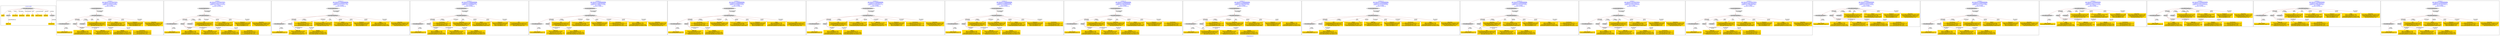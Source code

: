 digraph n0 {
fontcolor="blue"
remincross="true"
label="s29-gilcrease.csv"
subgraph cluster_0 {
label="1-correct model"
n2[style="filled",color="white",fillcolor="lightgray",label="CulturalHeritageObject1"];
n3[shape="plaintext",style="filled",fillcolor="gold",label="Dated"];
n4[style="filled",color="white",fillcolor="lightgray",label="Person1"];
n5[shape="plaintext",style="filled",fillcolor="gold",label="Description"];
n6[shape="plaintext",style="filled",fillcolor="gold",label="Dimensions"];
n7[shape="plaintext",style="filled",fillcolor="gold",label="Medium"];
n8[shape="plaintext",style="filled",fillcolor="gold",label="Title"];
n9[shape="plaintext",style="filled",fillcolor="gold",label="Object Number"];
n10[shape="plaintext",style="filled",fillcolor="gold",label="ObjectID"];
n11[style="filled",color="white",fillcolor="lightgray",label="Concept1"];
n12[shape="plaintext",style="filled",fillcolor="gold",label="Alpha Sort"];
n13[shape="plaintext",style="filled",fillcolor="gold",label="Classification"];
}
subgraph cluster_1 {
label="candidate 0\nlink coherence:0.9230769230769231\nnode coherence:0.9230769230769231\nconfidence:0.603649347220085\nmapping score:0.601501349358262\ncost:111.99993\n-precision:0.46-recall:0.55"
n15[style="filled",color="white",fillcolor="lightgray",label="CulturalHeritageObject1"];
n16[style="filled",color="white",fillcolor="lightgray",label="CulturalHeritageObject2"];
n17[style="filled",color="white",fillcolor="lightgray",label="Person1"];
n18[style="filled",color="white",fillcolor="lightgray",label="Document1"];
n19[style="filled",color="white",fillcolor="lightgray",label="EuropeanaAggregation1"];
n20[shape="plaintext",style="filled",fillcolor="gold",label="Classification\n[Document,classLink,0.317]\n[CulturalHeritageObject,provenance,0.26]\n[Concept,prefLabel,0.218]\n[CulturalHeritageObject,description,0.206]"];
n21[shape="plaintext",style="filled",fillcolor="gold",label="Title\n[CulturalHeritageObject,description,0.406]\n[CulturalHeritageObject,title,0.254]\n[CulturalHeritageObject,provenance,0.187]\n[Document,classLink,0.152]"];
n22[shape="plaintext",style="filled",fillcolor="gold",label="Medium\n[CulturalHeritageObject,medium,0.854]\n[Concept,prefLabel,0.109]\n[CulturalHeritageObject,description,0.034]\n[CulturalHeritageObject,extent,0.003]"];
n23[shape="plaintext",style="filled",fillcolor="gold",label="Dimensions\n[CulturalHeritageObject,extent,0.894]\n[Person,nameOfThePerson,0.042]\n[Person,dateOfDeath,0.033]\n[Person,dateOfBirth,0.031]"];
n24[shape="plaintext",style="filled",fillcolor="gold",label="Object Number\n[CulturalHeritageObject,extent,1.0]"];
n25[shape="plaintext",style="filled",fillcolor="gold",label="Dated\n[Person,dateOfBirth,0.378]\n[Person,dateOfDeath,0.276]\n[CulturalHeritageObject,created,0.254]\n[CulturalHeritageObject,description,0.093]"];
n26[shape="plaintext",style="filled",fillcolor="gold",label="Alpha Sort\n[Person,nameOfThePerson,0.505]\n[Document,classLink,0.226]\n[CulturalHeritageObject,provenance,0.148]\n[WebResource,classLink,0.121]"];
n27[shape="plaintext",style="filled",fillcolor="gold",label="ObjectID\n[Person,dateOfDeath,0.75]\n[CulturalHeritageObject,created,0.134]\n[CulturalHeritageObject,provenance,0.106]\n[CulturalHeritageObject,description,0.01]"];
n28[shape="plaintext",style="filled",fillcolor="gold",label="Description\n[CulturalHeritageObject,description,0.481]\n[CulturalHeritageObject,medium,0.214]\n[CulturalHeritageObject,title,0.162]\n[Document,classLink,0.143]"];
}
subgraph cluster_2 {
label="candidate 1\nlink coherence:0.9230769230769231\nnode coherence:0.9230769230769231\nconfidence:0.5961814777716169\nmapping score:0.5990120595421059\ncost:111.99993\n-precision:0.38-recall:0.45"
n30[style="filled",color="white",fillcolor="lightgray",label="CulturalHeritageObject1"];
n31[style="filled",color="white",fillcolor="lightgray",label="CulturalHeritageObject2"];
n32[style="filled",color="white",fillcolor="lightgray",label="Person1"];
n33[style="filled",color="white",fillcolor="lightgray",label="Document1"];
n34[style="filled",color="white",fillcolor="lightgray",label="EuropeanaAggregation1"];
n35[shape="plaintext",style="filled",fillcolor="gold",label="Classification\n[Document,classLink,0.317]\n[CulturalHeritageObject,provenance,0.26]\n[Concept,prefLabel,0.218]\n[CulturalHeritageObject,description,0.206]"];
n36[shape="plaintext",style="filled",fillcolor="gold",label="Title\n[CulturalHeritageObject,description,0.406]\n[CulturalHeritageObject,title,0.254]\n[CulturalHeritageObject,provenance,0.187]\n[Document,classLink,0.152]"];
n37[shape="plaintext",style="filled",fillcolor="gold",label="Medium\n[CulturalHeritageObject,medium,0.854]\n[Concept,prefLabel,0.109]\n[CulturalHeritageObject,description,0.034]\n[CulturalHeritageObject,extent,0.003]"];
n38[shape="plaintext",style="filled",fillcolor="gold",label="Dimensions\n[CulturalHeritageObject,extent,0.894]\n[Person,nameOfThePerson,0.042]\n[Person,dateOfDeath,0.033]\n[Person,dateOfBirth,0.031]"];
n39[shape="plaintext",style="filled",fillcolor="gold",label="Object Number\n[CulturalHeritageObject,extent,1.0]"];
n40[shape="plaintext",style="filled",fillcolor="gold",label="Dated\n[Person,dateOfBirth,0.378]\n[Person,dateOfDeath,0.276]\n[CulturalHeritageObject,created,0.254]\n[CulturalHeritageObject,description,0.093]"];
n41[shape="plaintext",style="filled",fillcolor="gold",label="Alpha Sort\n[Person,nameOfThePerson,0.505]\n[Document,classLink,0.226]\n[CulturalHeritageObject,provenance,0.148]\n[WebResource,classLink,0.121]"];
n42[shape="plaintext",style="filled",fillcolor="gold",label="ObjectID\n[Person,dateOfDeath,0.75]\n[CulturalHeritageObject,created,0.134]\n[CulturalHeritageObject,provenance,0.106]\n[CulturalHeritageObject,description,0.01]"];
n43[shape="plaintext",style="filled",fillcolor="gold",label="Description\n[CulturalHeritageObject,description,0.481]\n[CulturalHeritageObject,medium,0.214]\n[CulturalHeritageObject,title,0.162]\n[Document,classLink,0.143]"];
}
subgraph cluster_3 {
label="candidate 10\nlink coherence:0.9166666666666666\nnode coherence:0.9166666666666666\nconfidence:0.5834582834717326\nmapping score:0.6111527611572442\ncost:110.99993\n-precision:0.58-recall:0.64"
n45[style="filled",color="white",fillcolor="lightgray",label="CulturalHeritageObject1"];
n46[style="filled",color="white",fillcolor="lightgray",label="CulturalHeritageObject2"];
n47[style="filled",color="white",fillcolor="lightgray",label="Person1"];
n48[style="filled",color="white",fillcolor="lightgray",label="EuropeanaAggregation1"];
n49[shape="plaintext",style="filled",fillcolor="gold",label="Classification\n[Document,classLink,0.317]\n[CulturalHeritageObject,provenance,0.26]\n[Concept,prefLabel,0.218]\n[CulturalHeritageObject,description,0.206]"];
n50[shape="plaintext",style="filled",fillcolor="gold",label="Title\n[CulturalHeritageObject,description,0.406]\n[CulturalHeritageObject,title,0.254]\n[CulturalHeritageObject,provenance,0.187]\n[Document,classLink,0.152]"];
n51[shape="plaintext",style="filled",fillcolor="gold",label="Medium\n[CulturalHeritageObject,medium,0.854]\n[Concept,prefLabel,0.109]\n[CulturalHeritageObject,description,0.034]\n[CulturalHeritageObject,extent,0.003]"];
n52[shape="plaintext",style="filled",fillcolor="gold",label="Dimensions\n[CulturalHeritageObject,extent,0.894]\n[Person,nameOfThePerson,0.042]\n[Person,dateOfDeath,0.033]\n[Person,dateOfBirth,0.031]"];
n53[shape="plaintext",style="filled",fillcolor="gold",label="Object Number\n[CulturalHeritageObject,extent,1.0]"];
n54[shape="plaintext",style="filled",fillcolor="gold",label="Alpha Sort\n[Person,nameOfThePerson,0.505]\n[Document,classLink,0.226]\n[CulturalHeritageObject,provenance,0.148]\n[WebResource,classLink,0.121]"];
n55[shape="plaintext",style="filled",fillcolor="gold",label="ObjectID\n[Person,dateOfDeath,0.75]\n[CulturalHeritageObject,created,0.134]\n[CulturalHeritageObject,provenance,0.106]\n[CulturalHeritageObject,description,0.01]"];
n56[shape="plaintext",style="filled",fillcolor="gold",label="Dated\n[Person,dateOfBirth,0.378]\n[Person,dateOfDeath,0.276]\n[CulturalHeritageObject,created,0.254]\n[CulturalHeritageObject,description,0.093]"];
n57[shape="plaintext",style="filled",fillcolor="gold",label="Description\n[CulturalHeritageObject,description,0.481]\n[CulturalHeritageObject,medium,0.214]\n[CulturalHeritageObject,title,0.162]\n[Document,classLink,0.143]"];
}
subgraph cluster_4 {
label="candidate 11\nlink coherence:0.9166666666666666\nnode coherence:0.9166666666666666\nconfidence:0.5787486965432629\nmapping score:0.6095828988477543\ncost:110.99993\n-precision:0.33-recall:0.36"
n59[style="filled",color="white",fillcolor="lightgray",label="CulturalHeritageObject1"];
n60[style="filled",color="white",fillcolor="lightgray",label="CulturalHeritageObject2"];
n61[style="filled",color="white",fillcolor="lightgray",label="Person1"];
n62[style="filled",color="white",fillcolor="lightgray",label="EuropeanaAggregation1"];
n63[shape="plaintext",style="filled",fillcolor="gold",label="Classification\n[Document,classLink,0.317]\n[CulturalHeritageObject,provenance,0.26]\n[Concept,prefLabel,0.218]\n[CulturalHeritageObject,description,0.206]"];
n64[shape="plaintext",style="filled",fillcolor="gold",label="Description\n[CulturalHeritageObject,description,0.481]\n[CulturalHeritageObject,medium,0.214]\n[CulturalHeritageObject,title,0.162]\n[Document,classLink,0.143]"];
n65[shape="plaintext",style="filled",fillcolor="gold",label="Medium\n[CulturalHeritageObject,medium,0.854]\n[Concept,prefLabel,0.109]\n[CulturalHeritageObject,description,0.034]\n[CulturalHeritageObject,extent,0.003]"];
n66[shape="plaintext",style="filled",fillcolor="gold",label="Dimensions\n[CulturalHeritageObject,extent,0.894]\n[Person,nameOfThePerson,0.042]\n[Person,dateOfDeath,0.033]\n[Person,dateOfBirth,0.031]"];
n67[shape="plaintext",style="filled",fillcolor="gold",label="Object Number\n[CulturalHeritageObject,extent,1.0]"];
n68[shape="plaintext",style="filled",fillcolor="gold",label="Dated\n[Person,dateOfBirth,0.378]\n[Person,dateOfDeath,0.276]\n[CulturalHeritageObject,created,0.254]\n[CulturalHeritageObject,description,0.093]"];
n69[shape="plaintext",style="filled",fillcolor="gold",label="Alpha Sort\n[Person,nameOfThePerson,0.505]\n[Document,classLink,0.226]\n[CulturalHeritageObject,provenance,0.148]\n[WebResource,classLink,0.121]"];
n70[shape="plaintext",style="filled",fillcolor="gold",label="ObjectID\n[Person,dateOfDeath,0.75]\n[CulturalHeritageObject,created,0.134]\n[CulturalHeritageObject,provenance,0.106]\n[CulturalHeritageObject,description,0.01]"];
n71[shape="plaintext",style="filled",fillcolor="gold",label="Title\n[CulturalHeritageObject,description,0.406]\n[CulturalHeritageObject,title,0.254]\n[CulturalHeritageObject,provenance,0.187]\n[Document,classLink,0.152]"];
}
subgraph cluster_5 {
label="candidate 12\nlink coherence:0.9166666666666666\nnode coherence:0.9166666666666666\nconfidence:0.5759904140232643\nmapping score:0.6086634713410881\ncost:110.99993\n-precision:0.5-recall:0.55"
n73[style="filled",color="white",fillcolor="lightgray",label="CulturalHeritageObject1"];
n74[style="filled",color="white",fillcolor="lightgray",label="CulturalHeritageObject2"];
n75[style="filled",color="white",fillcolor="lightgray",label="Person1"];
n76[style="filled",color="white",fillcolor="lightgray",label="EuropeanaAggregation1"];
n77[shape="plaintext",style="filled",fillcolor="gold",label="Title\n[CulturalHeritageObject,description,0.406]\n[CulturalHeritageObject,title,0.254]\n[CulturalHeritageObject,provenance,0.187]\n[Document,classLink,0.152]"];
n78[shape="plaintext",style="filled",fillcolor="gold",label="Medium\n[CulturalHeritageObject,medium,0.854]\n[Concept,prefLabel,0.109]\n[CulturalHeritageObject,description,0.034]\n[CulturalHeritageObject,extent,0.003]"];
n79[shape="plaintext",style="filled",fillcolor="gold",label="Dimensions\n[CulturalHeritageObject,extent,0.894]\n[Person,nameOfThePerson,0.042]\n[Person,dateOfDeath,0.033]\n[Person,dateOfBirth,0.031]"];
n80[shape="plaintext",style="filled",fillcolor="gold",label="Object Number\n[CulturalHeritageObject,extent,1.0]"];
n81[shape="plaintext",style="filled",fillcolor="gold",label="Classification\n[Document,classLink,0.317]\n[CulturalHeritageObject,provenance,0.26]\n[Concept,prefLabel,0.218]\n[CulturalHeritageObject,description,0.206]"];
n82[shape="plaintext",style="filled",fillcolor="gold",label="Alpha Sort\n[Person,nameOfThePerson,0.505]\n[Document,classLink,0.226]\n[CulturalHeritageObject,provenance,0.148]\n[WebResource,classLink,0.121]"];
n83[shape="plaintext",style="filled",fillcolor="gold",label="ObjectID\n[Person,dateOfDeath,0.75]\n[CulturalHeritageObject,created,0.134]\n[CulturalHeritageObject,provenance,0.106]\n[CulturalHeritageObject,description,0.01]"];
n84[shape="plaintext",style="filled",fillcolor="gold",label="Dated\n[Person,dateOfBirth,0.378]\n[Person,dateOfDeath,0.276]\n[CulturalHeritageObject,created,0.254]\n[CulturalHeritageObject,description,0.093]"];
n85[shape="plaintext",style="filled",fillcolor="gold",label="Description\n[CulturalHeritageObject,description,0.481]\n[CulturalHeritageObject,medium,0.214]\n[CulturalHeritageObject,title,0.162]\n[Document,classLink,0.143]"];
}
subgraph cluster_6 {
label="candidate 13\nlink coherence:0.9166666666666666\nnode coherence:0.9166666666666666\nconfidence:0.5649466487629901\nmapping score:0.60498221625433\ncost:110.99993\n-precision:0.42-recall:0.45"
n87[style="filled",color="white",fillcolor="lightgray",label="CulturalHeritageObject1"];
n88[style="filled",color="white",fillcolor="lightgray",label="CulturalHeritageObject2"];
n89[style="filled",color="white",fillcolor="lightgray",label="Person1"];
n90[style="filled",color="white",fillcolor="lightgray",label="EuropeanaAggregation1"];
n91[shape="plaintext",style="filled",fillcolor="gold",label="Classification\n[Document,classLink,0.317]\n[CulturalHeritageObject,provenance,0.26]\n[Concept,prefLabel,0.218]\n[CulturalHeritageObject,description,0.206]"];
n92[shape="plaintext",style="filled",fillcolor="gold",label="Description\n[CulturalHeritageObject,description,0.481]\n[CulturalHeritageObject,medium,0.214]\n[CulturalHeritageObject,title,0.162]\n[Document,classLink,0.143]"];
n93[shape="plaintext",style="filled",fillcolor="gold",label="Medium\n[CulturalHeritageObject,medium,0.854]\n[Concept,prefLabel,0.109]\n[CulturalHeritageObject,description,0.034]\n[CulturalHeritageObject,extent,0.003]"];
n94[shape="plaintext",style="filled",fillcolor="gold",label="Dimensions\n[CulturalHeritageObject,extent,0.894]\n[Person,nameOfThePerson,0.042]\n[Person,dateOfDeath,0.033]\n[Person,dateOfBirth,0.031]"];
n95[shape="plaintext",style="filled",fillcolor="gold",label="Object Number\n[CulturalHeritageObject,extent,1.0]"];
n96[shape="plaintext",style="filled",fillcolor="gold",label="Alpha Sort\n[Person,nameOfThePerson,0.505]\n[Document,classLink,0.226]\n[CulturalHeritageObject,provenance,0.148]\n[WebResource,classLink,0.121]"];
n97[shape="plaintext",style="filled",fillcolor="gold",label="ObjectID\n[Person,dateOfDeath,0.75]\n[CulturalHeritageObject,created,0.134]\n[CulturalHeritageObject,provenance,0.106]\n[CulturalHeritageObject,description,0.01]"];
n98[shape="plaintext",style="filled",fillcolor="gold",label="Dated\n[Person,dateOfBirth,0.378]\n[Person,dateOfDeath,0.276]\n[CulturalHeritageObject,created,0.254]\n[CulturalHeritageObject,description,0.093]"];
n99[shape="plaintext",style="filled",fillcolor="gold",label="Title\n[CulturalHeritageObject,description,0.406]\n[CulturalHeritageObject,title,0.254]\n[CulturalHeritageObject,provenance,0.187]\n[Document,classLink,0.152]"];
}
subgraph cluster_7 {
label="candidate 14\nlink coherence:0.9166666666666666\nnode coherence:0.9166666666666666\nconfidence:0.557681340471131\nmapping score:0.6025604468237103\ncost:110.99993\n-precision:0.42-recall:0.45"
n101[style="filled",color="white",fillcolor="lightgray",label="CulturalHeritageObject1"];
n102[style="filled",color="white",fillcolor="lightgray",label="CulturalHeritageObject2"];
n103[style="filled",color="white",fillcolor="lightgray",label="Person1"];
n104[style="filled",color="white",fillcolor="lightgray",label="EuropeanaAggregation1"];
n105[shape="plaintext",style="filled",fillcolor="gold",label="Title\n[CulturalHeritageObject,description,0.406]\n[CulturalHeritageObject,title,0.254]\n[CulturalHeritageObject,provenance,0.187]\n[Document,classLink,0.152]"];
n106[shape="plaintext",style="filled",fillcolor="gold",label="Medium\n[CulturalHeritageObject,medium,0.854]\n[Concept,prefLabel,0.109]\n[CulturalHeritageObject,description,0.034]\n[CulturalHeritageObject,extent,0.003]"];
n107[shape="plaintext",style="filled",fillcolor="gold",label="Alpha Sort\n[Person,nameOfThePerson,0.505]\n[Document,classLink,0.226]\n[CulturalHeritageObject,provenance,0.148]\n[WebResource,classLink,0.121]"];
n108[shape="plaintext",style="filled",fillcolor="gold",label="Dimensions\n[CulturalHeritageObject,extent,0.894]\n[Person,nameOfThePerson,0.042]\n[Person,dateOfDeath,0.033]\n[Person,dateOfBirth,0.031]"];
n109[shape="plaintext",style="filled",fillcolor="gold",label="Object Number\n[CulturalHeritageObject,extent,1.0]"];
n110[shape="plaintext",style="filled",fillcolor="gold",label="Classification\n[Document,classLink,0.317]\n[CulturalHeritageObject,provenance,0.26]\n[Concept,prefLabel,0.218]\n[CulturalHeritageObject,description,0.206]"];
n111[shape="plaintext",style="filled",fillcolor="gold",label="Dated\n[Person,dateOfBirth,0.378]\n[Person,dateOfDeath,0.276]\n[CulturalHeritageObject,created,0.254]\n[CulturalHeritageObject,description,0.093]"];
n112[shape="plaintext",style="filled",fillcolor="gold",label="ObjectID\n[Person,dateOfDeath,0.75]\n[CulturalHeritageObject,created,0.134]\n[CulturalHeritageObject,provenance,0.106]\n[CulturalHeritageObject,description,0.01]"];
n113[shape="plaintext",style="filled",fillcolor="gold",label="Description\n[CulturalHeritageObject,description,0.481]\n[CulturalHeritageObject,medium,0.214]\n[CulturalHeritageObject,title,0.162]\n[Document,classLink,0.143]"];
}
subgraph cluster_8 {
label="candidate 15\nlink coherence:0.9166666666666666\nnode coherence:0.9166666666666666\nconfidence:0.5543880847921882\nmapping score:0.6014626949307293\ncost:110.99993\n-precision:0.33-recall:0.36"
n115[style="filled",color="white",fillcolor="lightgray",label="CulturalHeritageObject1"];
n116[style="filled",color="white",fillcolor="lightgray",label="CulturalHeritageObject2"];
n117[style="filled",color="white",fillcolor="lightgray",label="Person1"];
n118[style="filled",color="white",fillcolor="lightgray",label="EuropeanaAggregation1"];
n119[shape="plaintext",style="filled",fillcolor="gold",label="Title\n[CulturalHeritageObject,description,0.406]\n[CulturalHeritageObject,title,0.254]\n[CulturalHeritageObject,provenance,0.187]\n[Document,classLink,0.152]"];
n120[shape="plaintext",style="filled",fillcolor="gold",label="Description\n[CulturalHeritageObject,description,0.481]\n[CulturalHeritageObject,medium,0.214]\n[CulturalHeritageObject,title,0.162]\n[Document,classLink,0.143]"];
n121[shape="plaintext",style="filled",fillcolor="gold",label="Medium\n[CulturalHeritageObject,medium,0.854]\n[Concept,prefLabel,0.109]\n[CulturalHeritageObject,description,0.034]\n[CulturalHeritageObject,extent,0.003]"];
n122[shape="plaintext",style="filled",fillcolor="gold",label="Dimensions\n[CulturalHeritageObject,extent,0.894]\n[Person,nameOfThePerson,0.042]\n[Person,dateOfDeath,0.033]\n[Person,dateOfBirth,0.031]"];
n123[shape="plaintext",style="filled",fillcolor="gold",label="Object Number\n[CulturalHeritageObject,extent,1.0]"];
n124[shape="plaintext",style="filled",fillcolor="gold",label="Classification\n[Document,classLink,0.317]\n[CulturalHeritageObject,provenance,0.26]\n[Concept,prefLabel,0.218]\n[CulturalHeritageObject,description,0.206]"];
n125[shape="plaintext",style="filled",fillcolor="gold",label="Dated\n[Person,dateOfBirth,0.378]\n[Person,dateOfDeath,0.276]\n[CulturalHeritageObject,created,0.254]\n[CulturalHeritageObject,description,0.093]"];
n126[shape="plaintext",style="filled",fillcolor="gold",label="Alpha Sort\n[Person,nameOfThePerson,0.505]\n[Document,classLink,0.226]\n[CulturalHeritageObject,provenance,0.148]\n[WebResource,classLink,0.121]"];
n127[shape="plaintext",style="filled",fillcolor="gold",label="ObjectID\n[Person,dateOfDeath,0.75]\n[CulturalHeritageObject,created,0.134]\n[CulturalHeritageObject,provenance,0.106]\n[CulturalHeritageObject,description,0.01]"];
}
subgraph cluster_9 {
label="candidate 16\nlink coherence:0.9166666666666666\nnode coherence:0.9166666666666666\nconfidence:0.5483873802997605\nmapping score:0.5994624600999201\ncost:110.99993\n-precision:0.33-recall:0.36"
n129[style="filled",color="white",fillcolor="lightgray",label="CulturalHeritageObject1"];
n130[style="filled",color="white",fillcolor="lightgray",label="CulturalHeritageObject2"];
n131[style="filled",color="white",fillcolor="lightgray",label="Person1"];
n132[style="filled",color="white",fillcolor="lightgray",label="EuropeanaAggregation1"];
n133[shape="plaintext",style="filled",fillcolor="gold",label="Title\n[CulturalHeritageObject,description,0.406]\n[CulturalHeritageObject,title,0.254]\n[CulturalHeritageObject,provenance,0.187]\n[Document,classLink,0.152]"];
n134[shape="plaintext",style="filled",fillcolor="gold",label="Description\n[CulturalHeritageObject,description,0.481]\n[CulturalHeritageObject,medium,0.214]\n[CulturalHeritageObject,title,0.162]\n[Document,classLink,0.143]"];
n135[shape="plaintext",style="filled",fillcolor="gold",label="Medium\n[CulturalHeritageObject,medium,0.854]\n[Concept,prefLabel,0.109]\n[CulturalHeritageObject,description,0.034]\n[CulturalHeritageObject,extent,0.003]"];
n136[shape="plaintext",style="filled",fillcolor="gold",label="Dimensions\n[CulturalHeritageObject,extent,0.894]\n[Person,nameOfThePerson,0.042]\n[Person,dateOfDeath,0.033]\n[Person,dateOfBirth,0.031]"];
n137[shape="plaintext",style="filled",fillcolor="gold",label="Object Number\n[CulturalHeritageObject,extent,1.0]"];
n138[shape="plaintext",style="filled",fillcolor="gold",label="Dated\n[Person,dateOfBirth,0.378]\n[Person,dateOfDeath,0.276]\n[CulturalHeritageObject,created,0.254]\n[CulturalHeritageObject,description,0.093]"];
n139[shape="plaintext",style="filled",fillcolor="gold",label="Alpha Sort\n[Person,nameOfThePerson,0.505]\n[Document,classLink,0.226]\n[CulturalHeritageObject,provenance,0.148]\n[WebResource,classLink,0.121]"];
n140[shape="plaintext",style="filled",fillcolor="gold",label="ObjectID\n[Person,dateOfDeath,0.75]\n[CulturalHeritageObject,created,0.134]\n[CulturalHeritageObject,provenance,0.106]\n[CulturalHeritageObject,description,0.01]"];
n141[shape="plaintext",style="filled",fillcolor="gold",label="Classification\n[Document,classLink,0.317]\n[CulturalHeritageObject,provenance,0.26]\n[Concept,prefLabel,0.218]\n[CulturalHeritageObject,description,0.206]"];
}
subgraph cluster_10 {
label="candidate 17\nlink coherence:0.9166666666666666\nnode coherence:0.9166666666666666\nconfidence:0.5480539064603834\nmapping score:0.5993513021534611\ncost:110.99993\n-precision:0.42-recall:0.45"
n143[style="filled",color="white",fillcolor="lightgray",label="CulturalHeritageObject1"];
n144[style="filled",color="white",fillcolor="lightgray",label="CulturalHeritageObject2"];
n145[style="filled",color="white",fillcolor="lightgray",label="Person1"];
n146[style="filled",color="white",fillcolor="lightgray",label="EuropeanaAggregation1"];
n147[shape="plaintext",style="filled",fillcolor="gold",label="Classification\n[Document,classLink,0.317]\n[CulturalHeritageObject,provenance,0.26]\n[Concept,prefLabel,0.218]\n[CulturalHeritageObject,description,0.206]"];
n148[shape="plaintext",style="filled",fillcolor="gold",label="Description\n[CulturalHeritageObject,description,0.481]\n[CulturalHeritageObject,medium,0.214]\n[CulturalHeritageObject,title,0.162]\n[Document,classLink,0.143]"];
n149[shape="plaintext",style="filled",fillcolor="gold",label="Medium\n[CulturalHeritageObject,medium,0.854]\n[Concept,prefLabel,0.109]\n[CulturalHeritageObject,description,0.034]\n[CulturalHeritageObject,extent,0.003]"];
n150[shape="plaintext",style="filled",fillcolor="gold",label="Dimensions\n[CulturalHeritageObject,extent,0.894]\n[Person,nameOfThePerson,0.042]\n[Person,dateOfDeath,0.033]\n[Person,dateOfBirth,0.031]"];
n151[shape="plaintext",style="filled",fillcolor="gold",label="Object Number\n[CulturalHeritageObject,extent,1.0]"];
n152[shape="plaintext",style="filled",fillcolor="gold",label="Title\n[CulturalHeritageObject,description,0.406]\n[CulturalHeritageObject,title,0.254]\n[CulturalHeritageObject,provenance,0.187]\n[Document,classLink,0.152]"];
n153[shape="plaintext",style="filled",fillcolor="gold",label="Alpha Sort\n[Person,nameOfThePerson,0.505]\n[Document,classLink,0.226]\n[CulturalHeritageObject,provenance,0.148]\n[WebResource,classLink,0.121]"];
n154[shape="plaintext",style="filled",fillcolor="gold",label="ObjectID\n[Person,dateOfDeath,0.75]\n[CulturalHeritageObject,created,0.134]\n[CulturalHeritageObject,provenance,0.106]\n[CulturalHeritageObject,description,0.01]"];
n155[shape="plaintext",style="filled",fillcolor="gold",label="Dated\n[Person,dateOfBirth,0.378]\n[Person,dateOfDeath,0.276]\n[CulturalHeritageObject,created,0.254]\n[CulturalHeritageObject,description,0.093]"];
}
subgraph cluster_11 {
label="candidate 18\nlink coherence:0.9166666666666666\nnode coherence:0.9166666666666666\nconfidence:0.5438792926908582\nmapping score:0.597959764230286\ncost:110.99993\n-precision:0.5-recall:0.55"
n157[style="filled",color="white",fillcolor="lightgray",label="CulturalHeritageObject1"];
n158[style="filled",color="white",fillcolor="lightgray",label="CulturalHeritageObject2"];
n159[style="filled",color="white",fillcolor="lightgray",label="Person1"];
n160[style="filled",color="white",fillcolor="lightgray",label="EuropeanaAggregation1"];
n161[shape="plaintext",style="filled",fillcolor="gold",label="Title\n[CulturalHeritageObject,description,0.406]\n[CulturalHeritageObject,title,0.254]\n[CulturalHeritageObject,provenance,0.187]\n[Document,classLink,0.152]"];
n162[shape="plaintext",style="filled",fillcolor="gold",label="Medium\n[CulturalHeritageObject,medium,0.854]\n[Concept,prefLabel,0.109]\n[CulturalHeritageObject,description,0.034]\n[CulturalHeritageObject,extent,0.003]"];
n163[shape="plaintext",style="filled",fillcolor="gold",label="Alpha Sort\n[Person,nameOfThePerson,0.505]\n[Document,classLink,0.226]\n[CulturalHeritageObject,provenance,0.148]\n[WebResource,classLink,0.121]"];
n164[shape="plaintext",style="filled",fillcolor="gold",label="Dimensions\n[CulturalHeritageObject,extent,0.894]\n[Person,nameOfThePerson,0.042]\n[Person,dateOfDeath,0.033]\n[Person,dateOfBirth,0.031]"];
n165[shape="plaintext",style="filled",fillcolor="gold",label="Object Number\n[CulturalHeritageObject,extent,1.0]"];
n166[shape="plaintext",style="filled",fillcolor="gold",label="Classification\n[Document,classLink,0.317]\n[CulturalHeritageObject,provenance,0.26]\n[Concept,prefLabel,0.218]\n[CulturalHeritageObject,description,0.206]"];
n167[shape="plaintext",style="filled",fillcolor="gold",label="ObjectID\n[Person,dateOfDeath,0.75]\n[CulturalHeritageObject,created,0.134]\n[CulturalHeritageObject,provenance,0.106]\n[CulturalHeritageObject,description,0.01]"];
n168[shape="plaintext",style="filled",fillcolor="gold",label="Dated\n[Person,dateOfBirth,0.378]\n[Person,dateOfDeath,0.276]\n[CulturalHeritageObject,created,0.254]\n[CulturalHeritageObject,description,0.093]"];
n169[shape="plaintext",style="filled",fillcolor="gold",label="Description\n[CulturalHeritageObject,description,0.481]\n[CulturalHeritageObject,medium,0.214]\n[CulturalHeritageObject,title,0.162]\n[Document,classLink,0.143]"];
}
subgraph cluster_12 {
label="candidate 19\nlink coherence:0.9166666666666666\nnode coherence:0.9166666666666666\nconfidence:0.5420532019679558\nmapping score:0.5973510673226519\ncost:110.99993\n-precision:0.42-recall:0.45"
n171[style="filled",color="white",fillcolor="lightgray",label="CulturalHeritageObject1"];
n172[style="filled",color="white",fillcolor="lightgray",label="CulturalHeritageObject2"];
n173[style="filled",color="white",fillcolor="lightgray",label="Person1"];
n174[style="filled",color="white",fillcolor="lightgray",label="EuropeanaAggregation1"];
n175[shape="plaintext",style="filled",fillcolor="gold",label="Description\n[CulturalHeritageObject,description,0.481]\n[CulturalHeritageObject,medium,0.214]\n[CulturalHeritageObject,title,0.162]\n[Document,classLink,0.143]"];
n176[shape="plaintext",style="filled",fillcolor="gold",label="Medium\n[CulturalHeritageObject,medium,0.854]\n[Concept,prefLabel,0.109]\n[CulturalHeritageObject,description,0.034]\n[CulturalHeritageObject,extent,0.003]"];
n177[shape="plaintext",style="filled",fillcolor="gold",label="Dimensions\n[CulturalHeritageObject,extent,0.894]\n[Person,nameOfThePerson,0.042]\n[Person,dateOfDeath,0.033]\n[Person,dateOfBirth,0.031]"];
n178[shape="plaintext",style="filled",fillcolor="gold",label="Object Number\n[CulturalHeritageObject,extent,1.0]"];
n179[shape="plaintext",style="filled",fillcolor="gold",label="Title\n[CulturalHeritageObject,description,0.406]\n[CulturalHeritageObject,title,0.254]\n[CulturalHeritageObject,provenance,0.187]\n[Document,classLink,0.152]"];
n180[shape="plaintext",style="filled",fillcolor="gold",label="Alpha Sort\n[Person,nameOfThePerson,0.505]\n[Document,classLink,0.226]\n[CulturalHeritageObject,provenance,0.148]\n[WebResource,classLink,0.121]"];
n181[shape="plaintext",style="filled",fillcolor="gold",label="ObjectID\n[Person,dateOfDeath,0.75]\n[CulturalHeritageObject,created,0.134]\n[CulturalHeritageObject,provenance,0.106]\n[CulturalHeritageObject,description,0.01]"];
n182[shape="plaintext",style="filled",fillcolor="gold",label="Dated\n[Person,dateOfBirth,0.378]\n[Person,dateOfDeath,0.276]\n[CulturalHeritageObject,created,0.254]\n[CulturalHeritageObject,description,0.093]"];
n183[shape="plaintext",style="filled",fillcolor="gold",label="Classification\n[Document,classLink,0.317]\n[CulturalHeritageObject,provenance,0.26]\n[Concept,prefLabel,0.218]\n[CulturalHeritageObject,description,0.206]"];
}
subgraph cluster_13 {
label="candidate 2\nlink coherence:0.9230769230769231\nnode coherence:0.9230769230769231\nconfidence:0.5925827628303124\nmapping score:0.5978124878950045\ncost:111.99992\n-precision:0.54-recall:0.64"
n185[style="filled",color="white",fillcolor="lightgray",label="CulturalHeritageObject1"];
n186[style="filled",color="white",fillcolor="lightgray",label="CulturalHeritageObject2"];
n187[style="filled",color="white",fillcolor="lightgray",label="Person1"];
n188[style="filled",color="white",fillcolor="lightgray",label="Concept1"];
n189[style="filled",color="white",fillcolor="lightgray",label="EuropeanaAggregation1"];
n190[shape="plaintext",style="filled",fillcolor="gold",label="Title\n[CulturalHeritageObject,description,0.406]\n[CulturalHeritageObject,title,0.254]\n[CulturalHeritageObject,provenance,0.187]\n[Document,classLink,0.152]"];
n191[shape="plaintext",style="filled",fillcolor="gold",label="Medium\n[CulturalHeritageObject,medium,0.854]\n[Concept,prefLabel,0.109]\n[CulturalHeritageObject,description,0.034]\n[CulturalHeritageObject,extent,0.003]"];
n192[shape="plaintext",style="filled",fillcolor="gold",label="Dimensions\n[CulturalHeritageObject,extent,0.894]\n[Person,nameOfThePerson,0.042]\n[Person,dateOfDeath,0.033]\n[Person,dateOfBirth,0.031]"];
n193[shape="plaintext",style="filled",fillcolor="gold",label="Object Number\n[CulturalHeritageObject,extent,1.0]"];
n194[shape="plaintext",style="filled",fillcolor="gold",label="Classification\n[Document,classLink,0.317]\n[CulturalHeritageObject,provenance,0.26]\n[Concept,prefLabel,0.218]\n[CulturalHeritageObject,description,0.206]"];
n195[shape="plaintext",style="filled",fillcolor="gold",label="Dated\n[Person,dateOfBirth,0.378]\n[Person,dateOfDeath,0.276]\n[CulturalHeritageObject,created,0.254]\n[CulturalHeritageObject,description,0.093]"];
n196[shape="plaintext",style="filled",fillcolor="gold",label="Alpha Sort\n[Person,nameOfThePerson,0.505]\n[Document,classLink,0.226]\n[CulturalHeritageObject,provenance,0.148]\n[WebResource,classLink,0.121]"];
n197[shape="plaintext",style="filled",fillcolor="gold",label="ObjectID\n[Person,dateOfDeath,0.75]\n[CulturalHeritageObject,created,0.134]\n[CulturalHeritageObject,provenance,0.106]\n[CulturalHeritageObject,description,0.01]"];
n198[shape="plaintext",style="filled",fillcolor="gold",label="Description\n[CulturalHeritageObject,description,0.481]\n[CulturalHeritageObject,medium,0.214]\n[CulturalHeritageObject,title,0.162]\n[Document,classLink,0.143]"];
}
subgraph cluster_14 {
label="candidate 3\nlink coherence:0.9230769230769231\nnode coherence:0.9230769230769231\nconfidence:0.5898472994398122\nmapping score:0.5969006667648377\ncost:111.99993\n-precision:0.54-recall:0.64"
n200[style="filled",color="white",fillcolor="lightgray",label="CulturalHeritageObject1"];
n201[style="filled",color="white",fillcolor="lightgray",label="CulturalHeritageObject2"];
n202[style="filled",color="white",fillcolor="lightgray",label="Person1"];
n203[style="filled",color="white",fillcolor="lightgray",label="Document1"];
n204[style="filled",color="white",fillcolor="lightgray",label="EuropeanaAggregation1"];
n205[shape="plaintext",style="filled",fillcolor="gold",label="Classification\n[Document,classLink,0.317]\n[CulturalHeritageObject,provenance,0.26]\n[Concept,prefLabel,0.218]\n[CulturalHeritageObject,description,0.206]"];
n206[shape="plaintext",style="filled",fillcolor="gold",label="Title\n[CulturalHeritageObject,description,0.406]\n[CulturalHeritageObject,title,0.254]\n[CulturalHeritageObject,provenance,0.187]\n[Document,classLink,0.152]"];
n207[shape="plaintext",style="filled",fillcolor="gold",label="Medium\n[CulturalHeritageObject,medium,0.854]\n[Concept,prefLabel,0.109]\n[CulturalHeritageObject,description,0.034]\n[CulturalHeritageObject,extent,0.003]"];
n208[shape="plaintext",style="filled",fillcolor="gold",label="Dimensions\n[CulturalHeritageObject,extent,0.894]\n[Person,nameOfThePerson,0.042]\n[Person,dateOfDeath,0.033]\n[Person,dateOfBirth,0.031]"];
n209[shape="plaintext",style="filled",fillcolor="gold",label="Object Number\n[CulturalHeritageObject,extent,1.0]"];
n210[shape="plaintext",style="filled",fillcolor="gold",label="Alpha Sort\n[Person,nameOfThePerson,0.505]\n[Document,classLink,0.226]\n[CulturalHeritageObject,provenance,0.148]\n[WebResource,classLink,0.121]"];
n211[shape="plaintext",style="filled",fillcolor="gold",label="ObjectID\n[Person,dateOfDeath,0.75]\n[CulturalHeritageObject,created,0.134]\n[CulturalHeritageObject,provenance,0.106]\n[CulturalHeritageObject,description,0.01]"];
n212[shape="plaintext",style="filled",fillcolor="gold",label="Dated\n[Person,dateOfBirth,0.378]\n[Person,dateOfDeath,0.276]\n[CulturalHeritageObject,created,0.254]\n[CulturalHeritageObject,description,0.093]"];
n213[shape="plaintext",style="filled",fillcolor="gold",label="Description\n[CulturalHeritageObject,description,0.481]\n[CulturalHeritageObject,medium,0.214]\n[CulturalHeritageObject,title,0.162]\n[Document,classLink,0.143]"];
}
subgraph cluster_15 {
label="candidate 4\nlink coherence:0.9166666666666666\nnode coherence:0.9230769230769231\nconfidence:0.603649347220085\nmapping score:0.601501349358262\ncost:110.99995\n-precision:0.5-recall:0.55"
n215[style="filled",color="white",fillcolor="lightgray",label="CulturalHeritageObject1"];
n216[style="filled",color="white",fillcolor="lightgray",label="CulturalHeritageObject2"];
n217[style="filled",color="white",fillcolor="lightgray",label="Person1"];
n218[style="filled",color="white",fillcolor="lightgray",label="Document1"];
n219[shape="plaintext",style="filled",fillcolor="gold",label="Classification\n[Document,classLink,0.317]\n[CulturalHeritageObject,provenance,0.26]\n[Concept,prefLabel,0.218]\n[CulturalHeritageObject,description,0.206]"];
n220[shape="plaintext",style="filled",fillcolor="gold",label="Title\n[CulturalHeritageObject,description,0.406]\n[CulturalHeritageObject,title,0.254]\n[CulturalHeritageObject,provenance,0.187]\n[Document,classLink,0.152]"];
n221[shape="plaintext",style="filled",fillcolor="gold",label="Medium\n[CulturalHeritageObject,medium,0.854]\n[Concept,prefLabel,0.109]\n[CulturalHeritageObject,description,0.034]\n[CulturalHeritageObject,extent,0.003]"];
n222[shape="plaintext",style="filled",fillcolor="gold",label="Dimensions\n[CulturalHeritageObject,extent,0.894]\n[Person,nameOfThePerson,0.042]\n[Person,dateOfDeath,0.033]\n[Person,dateOfBirth,0.031]"];
n223[shape="plaintext",style="filled",fillcolor="gold",label="Object Number\n[CulturalHeritageObject,extent,1.0]"];
n224[shape="plaintext",style="filled",fillcolor="gold",label="Dated\n[Person,dateOfBirth,0.378]\n[Person,dateOfDeath,0.276]\n[CulturalHeritageObject,created,0.254]\n[CulturalHeritageObject,description,0.093]"];
n225[shape="plaintext",style="filled",fillcolor="gold",label="Alpha Sort\n[Person,nameOfThePerson,0.505]\n[Document,classLink,0.226]\n[CulturalHeritageObject,provenance,0.148]\n[WebResource,classLink,0.121]"];
n226[shape="plaintext",style="filled",fillcolor="gold",label="ObjectID\n[Person,dateOfDeath,0.75]\n[CulturalHeritageObject,created,0.134]\n[CulturalHeritageObject,provenance,0.106]\n[CulturalHeritageObject,description,0.01]"];
n227[shape="plaintext",style="filled",fillcolor="gold",label="Description\n[CulturalHeritageObject,description,0.481]\n[CulturalHeritageObject,medium,0.214]\n[CulturalHeritageObject,title,0.162]\n[Document,classLink,0.143]"];
}
subgraph cluster_16 {
label="candidate 5\nlink coherence:0.9166666666666666\nnode coherence:0.9166666666666666\nconfidence:0.5972603312520053\nmapping score:0.6157534437506683\ncost:110.99993\n-precision:0.5-recall:0.55"
n229[style="filled",color="white",fillcolor="lightgray",label="CulturalHeritageObject1"];
n230[style="filled",color="white",fillcolor="lightgray",label="CulturalHeritageObject2"];
n231[style="filled",color="white",fillcolor="lightgray",label="Person1"];
n232[style="filled",color="white",fillcolor="lightgray",label="EuropeanaAggregation1"];
n233[shape="plaintext",style="filled",fillcolor="gold",label="Classification\n[Document,classLink,0.317]\n[CulturalHeritageObject,provenance,0.26]\n[Concept,prefLabel,0.218]\n[CulturalHeritageObject,description,0.206]"];
n234[shape="plaintext",style="filled",fillcolor="gold",label="Title\n[CulturalHeritageObject,description,0.406]\n[CulturalHeritageObject,title,0.254]\n[CulturalHeritageObject,provenance,0.187]\n[Document,classLink,0.152]"];
n235[shape="plaintext",style="filled",fillcolor="gold",label="Medium\n[CulturalHeritageObject,medium,0.854]\n[Concept,prefLabel,0.109]\n[CulturalHeritageObject,description,0.034]\n[CulturalHeritageObject,extent,0.003]"];
n236[shape="plaintext",style="filled",fillcolor="gold",label="Dimensions\n[CulturalHeritageObject,extent,0.894]\n[Person,nameOfThePerson,0.042]\n[Person,dateOfDeath,0.033]\n[Person,dateOfBirth,0.031]"];
n237[shape="plaintext",style="filled",fillcolor="gold",label="Object Number\n[CulturalHeritageObject,extent,1.0]"];
n238[shape="plaintext",style="filled",fillcolor="gold",label="Dated\n[Person,dateOfBirth,0.378]\n[Person,dateOfDeath,0.276]\n[CulturalHeritageObject,created,0.254]\n[CulturalHeritageObject,description,0.093]"];
n239[shape="plaintext",style="filled",fillcolor="gold",label="Alpha Sort\n[Person,nameOfThePerson,0.505]\n[Document,classLink,0.226]\n[CulturalHeritageObject,provenance,0.148]\n[WebResource,classLink,0.121]"];
n240[shape="plaintext",style="filled",fillcolor="gold",label="ObjectID\n[Person,dateOfDeath,0.75]\n[CulturalHeritageObject,created,0.134]\n[CulturalHeritageObject,provenance,0.106]\n[CulturalHeritageObject,description,0.01]"];
n241[shape="plaintext",style="filled",fillcolor="gold",label="Description\n[CulturalHeritageObject,description,0.481]\n[CulturalHeritageObject,medium,0.214]\n[CulturalHeritageObject,title,0.162]\n[Document,classLink,0.143]"];
}
subgraph cluster_17 {
label="candidate 6\nlink coherence:0.9166666666666666\nnode coherence:0.9230769230769231\nconfidence:0.5961814777716169\nmapping score:0.5990120595421059\ncost:110.99995\n-precision:0.42-recall:0.45"
n243[style="filled",color="white",fillcolor="lightgray",label="CulturalHeritageObject1"];
n244[style="filled",color="white",fillcolor="lightgray",label="CulturalHeritageObject2"];
n245[style="filled",color="white",fillcolor="lightgray",label="Person1"];
n246[style="filled",color="white",fillcolor="lightgray",label="Document1"];
n247[shape="plaintext",style="filled",fillcolor="gold",label="Classification\n[Document,classLink,0.317]\n[CulturalHeritageObject,provenance,0.26]\n[Concept,prefLabel,0.218]\n[CulturalHeritageObject,description,0.206]"];
n248[shape="plaintext",style="filled",fillcolor="gold",label="Title\n[CulturalHeritageObject,description,0.406]\n[CulturalHeritageObject,title,0.254]\n[CulturalHeritageObject,provenance,0.187]\n[Document,classLink,0.152]"];
n249[shape="plaintext",style="filled",fillcolor="gold",label="Medium\n[CulturalHeritageObject,medium,0.854]\n[Concept,prefLabel,0.109]\n[CulturalHeritageObject,description,0.034]\n[CulturalHeritageObject,extent,0.003]"];
n250[shape="plaintext",style="filled",fillcolor="gold",label="Dimensions\n[CulturalHeritageObject,extent,0.894]\n[Person,nameOfThePerson,0.042]\n[Person,dateOfDeath,0.033]\n[Person,dateOfBirth,0.031]"];
n251[shape="plaintext",style="filled",fillcolor="gold",label="Object Number\n[CulturalHeritageObject,extent,1.0]"];
n252[shape="plaintext",style="filled",fillcolor="gold",label="Dated\n[Person,dateOfBirth,0.378]\n[Person,dateOfDeath,0.276]\n[CulturalHeritageObject,created,0.254]\n[CulturalHeritageObject,description,0.093]"];
n253[shape="plaintext",style="filled",fillcolor="gold",label="Alpha Sort\n[Person,nameOfThePerson,0.505]\n[Document,classLink,0.226]\n[CulturalHeritageObject,provenance,0.148]\n[WebResource,classLink,0.121]"];
n254[shape="plaintext",style="filled",fillcolor="gold",label="ObjectID\n[Person,dateOfDeath,0.75]\n[CulturalHeritageObject,created,0.134]\n[CulturalHeritageObject,provenance,0.106]\n[CulturalHeritageObject,description,0.01]"];
n255[shape="plaintext",style="filled",fillcolor="gold",label="Description\n[CulturalHeritageObject,description,0.481]\n[CulturalHeritageObject,medium,0.214]\n[CulturalHeritageObject,title,0.162]\n[Document,classLink,0.143]"];
}
subgraph cluster_18 {
label="candidate 7\nlink coherence:0.9166666666666666\nnode coherence:0.9230769230769231\nconfidence:0.5925827628303124\nmapping score:0.5978124878950045\ncost:110.99994\n-precision:0.58-recall:0.64"
n257[style="filled",color="white",fillcolor="lightgray",label="CulturalHeritageObject1"];
n258[style="filled",color="white",fillcolor="lightgray",label="CulturalHeritageObject2"];
n259[style="filled",color="white",fillcolor="lightgray",label="Person1"];
n260[style="filled",color="white",fillcolor="lightgray",label="Concept1"];
n261[shape="plaintext",style="filled",fillcolor="gold",label="Title\n[CulturalHeritageObject,description,0.406]\n[CulturalHeritageObject,title,0.254]\n[CulturalHeritageObject,provenance,0.187]\n[Document,classLink,0.152]"];
n262[shape="plaintext",style="filled",fillcolor="gold",label="Medium\n[CulturalHeritageObject,medium,0.854]\n[Concept,prefLabel,0.109]\n[CulturalHeritageObject,description,0.034]\n[CulturalHeritageObject,extent,0.003]"];
n263[shape="plaintext",style="filled",fillcolor="gold",label="Dimensions\n[CulturalHeritageObject,extent,0.894]\n[Person,nameOfThePerson,0.042]\n[Person,dateOfDeath,0.033]\n[Person,dateOfBirth,0.031]"];
n264[shape="plaintext",style="filled",fillcolor="gold",label="Object Number\n[CulturalHeritageObject,extent,1.0]"];
n265[shape="plaintext",style="filled",fillcolor="gold",label="Classification\n[Document,classLink,0.317]\n[CulturalHeritageObject,provenance,0.26]\n[Concept,prefLabel,0.218]\n[CulturalHeritageObject,description,0.206]"];
n266[shape="plaintext",style="filled",fillcolor="gold",label="Dated\n[Person,dateOfBirth,0.378]\n[Person,dateOfDeath,0.276]\n[CulturalHeritageObject,created,0.254]\n[CulturalHeritageObject,description,0.093]"];
n267[shape="plaintext",style="filled",fillcolor="gold",label="Alpha Sort\n[Person,nameOfThePerson,0.505]\n[Document,classLink,0.226]\n[CulturalHeritageObject,provenance,0.148]\n[WebResource,classLink,0.121]"];
n268[shape="plaintext",style="filled",fillcolor="gold",label="ObjectID\n[Person,dateOfDeath,0.75]\n[CulturalHeritageObject,created,0.134]\n[CulturalHeritageObject,provenance,0.106]\n[CulturalHeritageObject,description,0.01]"];
n269[shape="plaintext",style="filled",fillcolor="gold",label="Description\n[CulturalHeritageObject,description,0.481]\n[CulturalHeritageObject,medium,0.214]\n[CulturalHeritageObject,title,0.162]\n[Document,classLink,0.143]"];
}
subgraph cluster_19 {
label="candidate 8\nlink coherence:0.9166666666666666\nnode coherence:0.9230769230769231\nconfidence:0.5898472994398122\nmapping score:0.5969006667648377\ncost:110.99995\n-precision:0.58-recall:0.64"
n271[style="filled",color="white",fillcolor="lightgray",label="CulturalHeritageObject1"];
n272[style="filled",color="white",fillcolor="lightgray",label="CulturalHeritageObject2"];
n273[style="filled",color="white",fillcolor="lightgray",label="Person1"];
n274[style="filled",color="white",fillcolor="lightgray",label="Document1"];
n275[shape="plaintext",style="filled",fillcolor="gold",label="Classification\n[Document,classLink,0.317]\n[CulturalHeritageObject,provenance,0.26]\n[Concept,prefLabel,0.218]\n[CulturalHeritageObject,description,0.206]"];
n276[shape="plaintext",style="filled",fillcolor="gold",label="Title\n[CulturalHeritageObject,description,0.406]\n[CulturalHeritageObject,title,0.254]\n[CulturalHeritageObject,provenance,0.187]\n[Document,classLink,0.152]"];
n277[shape="plaintext",style="filled",fillcolor="gold",label="Medium\n[CulturalHeritageObject,medium,0.854]\n[Concept,prefLabel,0.109]\n[CulturalHeritageObject,description,0.034]\n[CulturalHeritageObject,extent,0.003]"];
n278[shape="plaintext",style="filled",fillcolor="gold",label="Dimensions\n[CulturalHeritageObject,extent,0.894]\n[Person,nameOfThePerson,0.042]\n[Person,dateOfDeath,0.033]\n[Person,dateOfBirth,0.031]"];
n279[shape="plaintext",style="filled",fillcolor="gold",label="Object Number\n[CulturalHeritageObject,extent,1.0]"];
n280[shape="plaintext",style="filled",fillcolor="gold",label="Alpha Sort\n[Person,nameOfThePerson,0.505]\n[Document,classLink,0.226]\n[CulturalHeritageObject,provenance,0.148]\n[WebResource,classLink,0.121]"];
n281[shape="plaintext",style="filled",fillcolor="gold",label="ObjectID\n[Person,dateOfDeath,0.75]\n[CulturalHeritageObject,created,0.134]\n[CulturalHeritageObject,provenance,0.106]\n[CulturalHeritageObject,description,0.01]"];
n282[shape="plaintext",style="filled",fillcolor="gold",label="Dated\n[Person,dateOfBirth,0.378]\n[Person,dateOfDeath,0.276]\n[CulturalHeritageObject,created,0.254]\n[CulturalHeritageObject,description,0.093]"];
n283[shape="plaintext",style="filled",fillcolor="gold",label="Description\n[CulturalHeritageObject,description,0.481]\n[CulturalHeritageObject,medium,0.214]\n[CulturalHeritageObject,title,0.162]\n[Document,classLink,0.143]"];
}
subgraph cluster_20 {
label="candidate 9\nlink coherence:0.9166666666666666\nnode coherence:0.9166666666666666\nconfidence:0.5897924618035373\nmapping score:0.6132641539345124\ncost:110.99993\n-precision:0.42-recall:0.45"
n285[style="filled",color="white",fillcolor="lightgray",label="CulturalHeritageObject1"];
n286[style="filled",color="white",fillcolor="lightgray",label="CulturalHeritageObject2"];
n287[style="filled",color="white",fillcolor="lightgray",label="Person1"];
n288[style="filled",color="white",fillcolor="lightgray",label="EuropeanaAggregation1"];
n289[shape="plaintext",style="filled",fillcolor="gold",label="Title\n[CulturalHeritageObject,description,0.406]\n[CulturalHeritageObject,title,0.254]\n[CulturalHeritageObject,provenance,0.187]\n[Document,classLink,0.152]"];
n290[shape="plaintext",style="filled",fillcolor="gold",label="Medium\n[CulturalHeritageObject,medium,0.854]\n[Concept,prefLabel,0.109]\n[CulturalHeritageObject,description,0.034]\n[CulturalHeritageObject,extent,0.003]"];
n291[shape="plaintext",style="filled",fillcolor="gold",label="Dimensions\n[CulturalHeritageObject,extent,0.894]\n[Person,nameOfThePerson,0.042]\n[Person,dateOfDeath,0.033]\n[Person,dateOfBirth,0.031]"];
n292[shape="plaintext",style="filled",fillcolor="gold",label="Object Number\n[CulturalHeritageObject,extent,1.0]"];
n293[shape="plaintext",style="filled",fillcolor="gold",label="Classification\n[Document,classLink,0.317]\n[CulturalHeritageObject,provenance,0.26]\n[Concept,prefLabel,0.218]\n[CulturalHeritageObject,description,0.206]"];
n294[shape="plaintext",style="filled",fillcolor="gold",label="Dated\n[Person,dateOfBirth,0.378]\n[Person,dateOfDeath,0.276]\n[CulturalHeritageObject,created,0.254]\n[CulturalHeritageObject,description,0.093]"];
n295[shape="plaintext",style="filled",fillcolor="gold",label="Alpha Sort\n[Person,nameOfThePerson,0.505]\n[Document,classLink,0.226]\n[CulturalHeritageObject,provenance,0.148]\n[WebResource,classLink,0.121]"];
n296[shape="plaintext",style="filled",fillcolor="gold",label="ObjectID\n[Person,dateOfDeath,0.75]\n[CulturalHeritageObject,created,0.134]\n[CulturalHeritageObject,provenance,0.106]\n[CulturalHeritageObject,description,0.01]"];
n297[shape="plaintext",style="filled",fillcolor="gold",label="Description\n[CulturalHeritageObject,description,0.481]\n[CulturalHeritageObject,medium,0.214]\n[CulturalHeritageObject,title,0.162]\n[Document,classLink,0.143]"];
}
n2 -> n3[color="brown",fontcolor="black",label="created"]
n2 -> n4[color="brown",fontcolor="black",label="creator"]
n2 -> n5[color="brown",fontcolor="black",label="description"]
n2 -> n6[color="brown",fontcolor="black",label="extent"]
n2 -> n7[color="brown",fontcolor="black",label="medium"]
n2 -> n8[color="brown",fontcolor="black",label="title"]
n2 -> n9[color="brown",fontcolor="black",label="accessionNumber"]
n2 -> n10[color="brown",fontcolor="black",label="objectId"]
n2 -> n11[color="brown",fontcolor="black",label="hasType"]
n4 -> n12[color="brown",fontcolor="black",label="nameOfThePerson"]
n11 -> n13[color="brown",fontcolor="black",label="prefLabel"]
n15 -> n16[color="brown",fontcolor="black",label="isRelatedTo\nw=0.99999"]
n15 -> n17[color="brown",fontcolor="black",label="creator\nw=0.99996"]
n15 -> n18[color="brown",fontcolor="black",label="page\nw=1.0"]
n19 -> n15[color="brown",fontcolor="black",label="aggregatedCHO\nw=0.99998"]
n18 -> n20[color="brown",fontcolor="black",label="classLink\nw=1.0"]
n15 -> n21[color="brown",fontcolor="black",label="title\nw=1.0"]
n15 -> n22[color="brown",fontcolor="black",label="medium\nw=1.0"]
n15 -> n23[color="brown",fontcolor="black",label="extent\nw=1.0"]
n16 -> n24[color="brown",fontcolor="black",label="extent\nw=100.0"]
n17 -> n25[color="brown",fontcolor="black",label="dateOfBirth\nw=1.0"]
n17 -> n26[color="brown",fontcolor="black",label="nameOfThePerson\nw=1.0"]
n17 -> n27[color="brown",fontcolor="black",label="dateOfDeath\nw=1.0"]
n15 -> n28[color="brown",fontcolor="black",label="description\nw=1.0"]
n30 -> n31[color="brown",fontcolor="black",label="isRelatedTo\nw=0.99999"]
n30 -> n32[color="brown",fontcolor="black",label="creator\nw=0.99996"]
n30 -> n33[color="brown",fontcolor="black",label="page\nw=1.0"]
n34 -> n30[color="brown",fontcolor="black",label="aggregatedCHO\nw=0.99998"]
n33 -> n35[color="brown",fontcolor="black",label="classLink\nw=1.0"]
n30 -> n36[color="brown",fontcolor="black",label="provenance\nw=1.0"]
n30 -> n37[color="brown",fontcolor="black",label="medium\nw=1.0"]
n30 -> n38[color="brown",fontcolor="black",label="extent\nw=1.0"]
n31 -> n39[color="brown",fontcolor="black",label="extent\nw=100.0"]
n32 -> n40[color="brown",fontcolor="black",label="dateOfBirth\nw=1.0"]
n32 -> n41[color="brown",fontcolor="black",label="nameOfThePerson\nw=1.0"]
n32 -> n42[color="brown",fontcolor="black",label="dateOfDeath\nw=1.0"]
n30 -> n43[color="brown",fontcolor="black",label="description\nw=1.0"]
n45 -> n46[color="brown",fontcolor="black",label="isRelatedTo\nw=0.99999"]
n45 -> n47[color="brown",fontcolor="black",label="creator\nw=0.99996"]
n48 -> n45[color="brown",fontcolor="black",label="aggregatedCHO\nw=0.99998"]
n45 -> n49[color="brown",fontcolor="black",label="provenance\nw=1.0"]
n45 -> n50[color="brown",fontcolor="black",label="title\nw=1.0"]
n45 -> n51[color="brown",fontcolor="black",label="medium\nw=1.0"]
n45 -> n52[color="brown",fontcolor="black",label="extent\nw=1.0"]
n46 -> n53[color="brown",fontcolor="black",label="extent\nw=100.0"]
n47 -> n54[color="brown",fontcolor="black",label="nameOfThePerson\nw=1.0"]
n47 -> n55[color="brown",fontcolor="black",label="dateOfDeath\nw=1.0"]
n45 -> n56[color="brown",fontcolor="black",label="created\nw=1.0"]
n45 -> n57[color="brown",fontcolor="black",label="description\nw=1.0"]
n59 -> n60[color="brown",fontcolor="black",label="isRelatedTo\nw=0.99999"]
n59 -> n61[color="brown",fontcolor="black",label="creator\nw=0.99996"]
n62 -> n59[color="brown",fontcolor="black",label="aggregatedCHO\nw=0.99998"]
n59 -> n63[color="brown",fontcolor="black",label="provenance\nw=1.0"]
n59 -> n64[color="brown",fontcolor="black",label="title\nw=1.0"]
n59 -> n65[color="brown",fontcolor="black",label="medium\nw=1.0"]
n59 -> n66[color="brown",fontcolor="black",label="extent\nw=1.0"]
n60 -> n67[color="brown",fontcolor="black",label="extent\nw=100.0"]
n61 -> n68[color="brown",fontcolor="black",label="dateOfBirth\nw=1.0"]
n61 -> n69[color="brown",fontcolor="black",label="nameOfThePerson\nw=1.0"]
n61 -> n70[color="brown",fontcolor="black",label="dateOfDeath\nw=1.0"]
n59 -> n71[color="brown",fontcolor="black",label="description\nw=1.0"]
n73 -> n74[color="brown",fontcolor="black",label="isRelatedTo\nw=0.99999"]
n73 -> n75[color="brown",fontcolor="black",label="creator\nw=0.99996"]
n76 -> n73[color="brown",fontcolor="black",label="aggregatedCHO\nw=0.99998"]
n73 -> n77[color="brown",fontcolor="black",label="provenance\nw=1.0"]
n73 -> n78[color="brown",fontcolor="black",label="medium\nw=1.0"]
n73 -> n79[color="brown",fontcolor="black",label="extent\nw=1.0"]
n74 -> n80[color="brown",fontcolor="black",label="extent\nw=100.0"]
n73 -> n81[color="brown",fontcolor="black",label="provenance\nw=1.0"]
n75 -> n82[color="brown",fontcolor="black",label="nameOfThePerson\nw=1.0"]
n75 -> n83[color="brown",fontcolor="black",label="dateOfDeath\nw=1.0"]
n73 -> n84[color="brown",fontcolor="black",label="created\nw=1.0"]
n73 -> n85[color="brown",fontcolor="black",label="description\nw=1.0"]
n87 -> n88[color="brown",fontcolor="black",label="isRelatedTo\nw=0.99999"]
n87 -> n89[color="brown",fontcolor="black",label="creator\nw=0.99996"]
n90 -> n87[color="brown",fontcolor="black",label="aggregatedCHO\nw=0.99998"]
n87 -> n91[color="brown",fontcolor="black",label="provenance\nw=1.0"]
n87 -> n92[color="brown",fontcolor="black",label="title\nw=1.0"]
n87 -> n93[color="brown",fontcolor="black",label="medium\nw=1.0"]
n87 -> n94[color="brown",fontcolor="black",label="extent\nw=1.0"]
n88 -> n95[color="brown",fontcolor="black",label="extent\nw=100.0"]
n89 -> n96[color="brown",fontcolor="black",label="nameOfThePerson\nw=1.0"]
n89 -> n97[color="brown",fontcolor="black",label="dateOfDeath\nw=1.0"]
n87 -> n98[color="brown",fontcolor="black",label="created\nw=1.0"]
n87 -> n99[color="brown",fontcolor="black",label="description\nw=1.0"]
n101 -> n102[color="brown",fontcolor="black",label="isRelatedTo\nw=0.99999"]
n101 -> n103[color="brown",fontcolor="black",label="creator\nw=0.99996"]
n104 -> n101[color="brown",fontcolor="black",label="aggregatedCHO\nw=0.99998"]
n101 -> n105[color="brown",fontcolor="black",label="title\nw=1.0"]
n101 -> n106[color="brown",fontcolor="black",label="medium\nw=1.0"]
n101 -> n107[color="brown",fontcolor="black",label="provenance\nw=1.0"]
n101 -> n108[color="brown",fontcolor="black",label="extent\nw=1.0"]
n102 -> n109[color="brown",fontcolor="black",label="extent\nw=100.0"]
n101 -> n110[color="brown",fontcolor="black",label="provenance\nw=1.0"]
n103 -> n111[color="brown",fontcolor="black",label="dateOfBirth\nw=1.0"]
n103 -> n112[color="brown",fontcolor="black",label="dateOfDeath\nw=1.0"]
n101 -> n113[color="brown",fontcolor="black",label="description\nw=1.0"]
n115 -> n116[color="brown",fontcolor="black",label="isRelatedTo\nw=0.99999"]
n115 -> n117[color="brown",fontcolor="black",label="creator\nw=0.99996"]
n118 -> n115[color="brown",fontcolor="black",label="aggregatedCHO\nw=0.99998"]
n115 -> n119[color="brown",fontcolor="black",label="provenance\nw=1.0"]
n115 -> n120[color="brown",fontcolor="black",label="title\nw=1.0"]
n115 -> n121[color="brown",fontcolor="black",label="medium\nw=1.0"]
n115 -> n122[color="brown",fontcolor="black",label="extent\nw=1.0"]
n116 -> n123[color="brown",fontcolor="black",label="extent\nw=100.0"]
n115 -> n124[color="brown",fontcolor="black",label="provenance\nw=1.0"]
n117 -> n125[color="brown",fontcolor="black",label="dateOfBirth\nw=1.0"]
n117 -> n126[color="brown",fontcolor="black",label="nameOfThePerson\nw=1.0"]
n117 -> n127[color="brown",fontcolor="black",label="dateOfDeath\nw=1.0"]
n129 -> n130[color="brown",fontcolor="black",label="isRelatedTo\nw=0.99999"]
n129 -> n131[color="brown",fontcolor="black",label="creator\nw=0.99996"]
n132 -> n129[color="brown",fontcolor="black",label="aggregatedCHO\nw=0.99998"]
n129 -> n133[color="brown",fontcolor="black",label="provenance\nw=1.0"]
n129 -> n134[color="brown",fontcolor="black",label="title\nw=1.0"]
n129 -> n135[color="brown",fontcolor="black",label="medium\nw=1.0"]
n129 -> n136[color="brown",fontcolor="black",label="extent\nw=1.0"]
n130 -> n137[color="brown",fontcolor="black",label="extent\nw=100.0"]
n131 -> n138[color="brown",fontcolor="black",label="dateOfBirth\nw=1.0"]
n131 -> n139[color="brown",fontcolor="black",label="nameOfThePerson\nw=1.0"]
n131 -> n140[color="brown",fontcolor="black",label="dateOfDeath\nw=1.0"]
n129 -> n141[color="brown",fontcolor="black",label="description\nw=1.0"]
n143 -> n144[color="brown",fontcolor="black",label="isRelatedTo\nw=0.99999"]
n143 -> n145[color="brown",fontcolor="black",label="creator\nw=0.99996"]
n146 -> n143[color="brown",fontcolor="black",label="aggregatedCHO\nw=0.99998"]
n143 -> n147[color="brown",fontcolor="black",label="provenance\nw=1.0"]
n143 -> n148[color="brown",fontcolor="black",label="title\nw=1.0"]
n143 -> n149[color="brown",fontcolor="black",label="medium\nw=1.0"]
n143 -> n150[color="brown",fontcolor="black",label="extent\nw=1.0"]
n144 -> n151[color="brown",fontcolor="black",label="extent\nw=100.0"]
n144 -> n152[color="brown",fontcolor="black",label="title\nw=1.0"]
n145 -> n153[color="brown",fontcolor="black",label="nameOfThePerson\nw=1.0"]
n145 -> n154[color="brown",fontcolor="black",label="dateOfDeath\nw=1.0"]
n143 -> n155[color="brown",fontcolor="black",label="created\nw=1.0"]
n157 -> n158[color="brown",fontcolor="black",label="isRelatedTo\nw=0.99999"]
n157 -> n159[color="brown",fontcolor="black",label="creator\nw=0.99996"]
n160 -> n157[color="brown",fontcolor="black",label="aggregatedCHO\nw=0.99998"]
n157 -> n161[color="brown",fontcolor="black",label="title\nw=1.0"]
n157 -> n162[color="brown",fontcolor="black",label="medium\nw=1.0"]
n157 -> n163[color="brown",fontcolor="black",label="provenance\nw=1.0"]
n157 -> n164[color="brown",fontcolor="black",label="extent\nw=1.0"]
n158 -> n165[color="brown",fontcolor="black",label="extent\nw=100.0"]
n157 -> n166[color="brown",fontcolor="black",label="provenance\nw=1.0"]
n159 -> n167[color="brown",fontcolor="black",label="dateOfDeath\nw=1.0"]
n157 -> n168[color="brown",fontcolor="black",label="created\nw=1.0"]
n157 -> n169[color="brown",fontcolor="black",label="description\nw=1.0"]
n171 -> n172[color="brown",fontcolor="black",label="isRelatedTo\nw=0.99999"]
n171 -> n173[color="brown",fontcolor="black",label="creator\nw=0.99996"]
n174 -> n171[color="brown",fontcolor="black",label="aggregatedCHO\nw=0.99998"]
n171 -> n175[color="brown",fontcolor="black",label="title\nw=1.0"]
n171 -> n176[color="brown",fontcolor="black",label="medium\nw=1.0"]
n171 -> n177[color="brown",fontcolor="black",label="extent\nw=1.0"]
n172 -> n178[color="brown",fontcolor="black",label="extent\nw=100.0"]
n172 -> n179[color="brown",fontcolor="black",label="title\nw=1.0"]
n173 -> n180[color="brown",fontcolor="black",label="nameOfThePerson\nw=1.0"]
n173 -> n181[color="brown",fontcolor="black",label="dateOfDeath\nw=1.0"]
n171 -> n182[color="brown",fontcolor="black",label="created\nw=1.0"]
n171 -> n183[color="brown",fontcolor="black",label="description\nw=1.0"]
n185 -> n186[color="brown",fontcolor="black",label="isRelatedTo\nw=0.99999"]
n185 -> n187[color="brown",fontcolor="black",label="creator\nw=0.99996"]
n185 -> n188[color="brown",fontcolor="black",label="subject\nw=0.99999"]
n189 -> n185[color="brown",fontcolor="black",label="aggregatedCHO\nw=0.99998"]
n185 -> n190[color="brown",fontcolor="black",label="title\nw=1.0"]
n185 -> n191[color="brown",fontcolor="black",label="medium\nw=1.0"]
n185 -> n192[color="brown",fontcolor="black",label="extent\nw=1.0"]
n186 -> n193[color="brown",fontcolor="black",label="extent\nw=100.0"]
n188 -> n194[color="brown",fontcolor="black",label="prefLabel\nw=1.0"]
n187 -> n195[color="brown",fontcolor="black",label="dateOfBirth\nw=1.0"]
n187 -> n196[color="brown",fontcolor="black",label="nameOfThePerson\nw=1.0"]
n187 -> n197[color="brown",fontcolor="black",label="dateOfDeath\nw=1.0"]
n185 -> n198[color="brown",fontcolor="black",label="description\nw=1.0"]
n200 -> n201[color="brown",fontcolor="black",label="isRelatedTo\nw=0.99999"]
n200 -> n202[color="brown",fontcolor="black",label="creator\nw=0.99996"]
n200 -> n203[color="brown",fontcolor="black",label="page\nw=1.0"]
n204 -> n200[color="brown",fontcolor="black",label="aggregatedCHO\nw=0.99998"]
n203 -> n205[color="brown",fontcolor="black",label="classLink\nw=1.0"]
n200 -> n206[color="brown",fontcolor="black",label="title\nw=1.0"]
n200 -> n207[color="brown",fontcolor="black",label="medium\nw=1.0"]
n200 -> n208[color="brown",fontcolor="black",label="extent\nw=1.0"]
n201 -> n209[color="brown",fontcolor="black",label="extent\nw=100.0"]
n202 -> n210[color="brown",fontcolor="black",label="nameOfThePerson\nw=1.0"]
n202 -> n211[color="brown",fontcolor="black",label="dateOfDeath\nw=1.0"]
n200 -> n212[color="brown",fontcolor="black",label="created\nw=1.0"]
n200 -> n213[color="brown",fontcolor="black",label="description\nw=1.0"]
n215 -> n216[color="brown",fontcolor="black",label="isRelatedTo\nw=0.99999"]
n215 -> n217[color="brown",fontcolor="black",label="creator\nw=0.99996"]
n215 -> n218[color="brown",fontcolor="black",label="page\nw=1.0"]
n218 -> n219[color="brown",fontcolor="black",label="classLink\nw=1.0"]
n215 -> n220[color="brown",fontcolor="black",label="title\nw=1.0"]
n215 -> n221[color="brown",fontcolor="black",label="medium\nw=1.0"]
n215 -> n222[color="brown",fontcolor="black",label="extent\nw=1.0"]
n216 -> n223[color="brown",fontcolor="black",label="extent\nw=100.0"]
n217 -> n224[color="brown",fontcolor="black",label="dateOfBirth\nw=1.0"]
n217 -> n225[color="brown",fontcolor="black",label="nameOfThePerson\nw=1.0"]
n217 -> n226[color="brown",fontcolor="black",label="dateOfDeath\nw=1.0"]
n215 -> n227[color="brown",fontcolor="black",label="description\nw=1.0"]
n229 -> n230[color="brown",fontcolor="black",label="isRelatedTo\nw=0.99999"]
n229 -> n231[color="brown",fontcolor="black",label="creator\nw=0.99996"]
n232 -> n229[color="brown",fontcolor="black",label="aggregatedCHO\nw=0.99998"]
n229 -> n233[color="brown",fontcolor="black",label="provenance\nw=1.0"]
n229 -> n234[color="brown",fontcolor="black",label="title\nw=1.0"]
n229 -> n235[color="brown",fontcolor="black",label="medium\nw=1.0"]
n229 -> n236[color="brown",fontcolor="black",label="extent\nw=1.0"]
n230 -> n237[color="brown",fontcolor="black",label="extent\nw=100.0"]
n231 -> n238[color="brown",fontcolor="black",label="dateOfBirth\nw=1.0"]
n231 -> n239[color="brown",fontcolor="black",label="nameOfThePerson\nw=1.0"]
n231 -> n240[color="brown",fontcolor="black",label="dateOfDeath\nw=1.0"]
n229 -> n241[color="brown",fontcolor="black",label="description\nw=1.0"]
n243 -> n244[color="brown",fontcolor="black",label="isRelatedTo\nw=0.99999"]
n243 -> n245[color="brown",fontcolor="black",label="creator\nw=0.99996"]
n243 -> n246[color="brown",fontcolor="black",label="page\nw=1.0"]
n246 -> n247[color="brown",fontcolor="black",label="classLink\nw=1.0"]
n243 -> n248[color="brown",fontcolor="black",label="provenance\nw=1.0"]
n243 -> n249[color="brown",fontcolor="black",label="medium\nw=1.0"]
n243 -> n250[color="brown",fontcolor="black",label="extent\nw=1.0"]
n244 -> n251[color="brown",fontcolor="black",label="extent\nw=100.0"]
n245 -> n252[color="brown",fontcolor="black",label="dateOfBirth\nw=1.0"]
n245 -> n253[color="brown",fontcolor="black",label="nameOfThePerson\nw=1.0"]
n245 -> n254[color="brown",fontcolor="black",label="dateOfDeath\nw=1.0"]
n243 -> n255[color="brown",fontcolor="black",label="description\nw=1.0"]
n257 -> n258[color="brown",fontcolor="black",label="isRelatedTo\nw=0.99999"]
n257 -> n259[color="brown",fontcolor="black",label="creator\nw=0.99996"]
n257 -> n260[color="brown",fontcolor="black",label="subject\nw=0.99999"]
n257 -> n261[color="brown",fontcolor="black",label="title\nw=1.0"]
n257 -> n262[color="brown",fontcolor="black",label="medium\nw=1.0"]
n257 -> n263[color="brown",fontcolor="black",label="extent\nw=1.0"]
n258 -> n264[color="brown",fontcolor="black",label="extent\nw=100.0"]
n260 -> n265[color="brown",fontcolor="black",label="prefLabel\nw=1.0"]
n259 -> n266[color="brown",fontcolor="black",label="dateOfBirth\nw=1.0"]
n259 -> n267[color="brown",fontcolor="black",label="nameOfThePerson\nw=1.0"]
n259 -> n268[color="brown",fontcolor="black",label="dateOfDeath\nw=1.0"]
n257 -> n269[color="brown",fontcolor="black",label="description\nw=1.0"]
n271 -> n272[color="brown",fontcolor="black",label="isRelatedTo\nw=0.99999"]
n271 -> n273[color="brown",fontcolor="black",label="creator\nw=0.99996"]
n271 -> n274[color="brown",fontcolor="black",label="page\nw=1.0"]
n274 -> n275[color="brown",fontcolor="black",label="classLink\nw=1.0"]
n271 -> n276[color="brown",fontcolor="black",label="title\nw=1.0"]
n271 -> n277[color="brown",fontcolor="black",label="medium\nw=1.0"]
n271 -> n278[color="brown",fontcolor="black",label="extent\nw=1.0"]
n272 -> n279[color="brown",fontcolor="black",label="extent\nw=100.0"]
n273 -> n280[color="brown",fontcolor="black",label="nameOfThePerson\nw=1.0"]
n273 -> n281[color="brown",fontcolor="black",label="dateOfDeath\nw=1.0"]
n271 -> n282[color="brown",fontcolor="black",label="created\nw=1.0"]
n271 -> n283[color="brown",fontcolor="black",label="description\nw=1.0"]
n285 -> n286[color="brown",fontcolor="black",label="isRelatedTo\nw=0.99999"]
n285 -> n287[color="brown",fontcolor="black",label="creator\nw=0.99996"]
n288 -> n285[color="brown",fontcolor="black",label="aggregatedCHO\nw=0.99998"]
n285 -> n289[color="brown",fontcolor="black",label="provenance\nw=1.0"]
n285 -> n290[color="brown",fontcolor="black",label="medium\nw=1.0"]
n285 -> n291[color="brown",fontcolor="black",label="extent\nw=1.0"]
n286 -> n292[color="brown",fontcolor="black",label="extent\nw=100.0"]
n285 -> n293[color="brown",fontcolor="black",label="provenance\nw=1.0"]
n287 -> n294[color="brown",fontcolor="black",label="dateOfBirth\nw=1.0"]
n287 -> n295[color="brown",fontcolor="black",label="nameOfThePerson\nw=1.0"]
n287 -> n296[color="brown",fontcolor="black",label="dateOfDeath\nw=1.0"]
n285 -> n297[color="brown",fontcolor="black",label="description\nw=1.0"]
}
